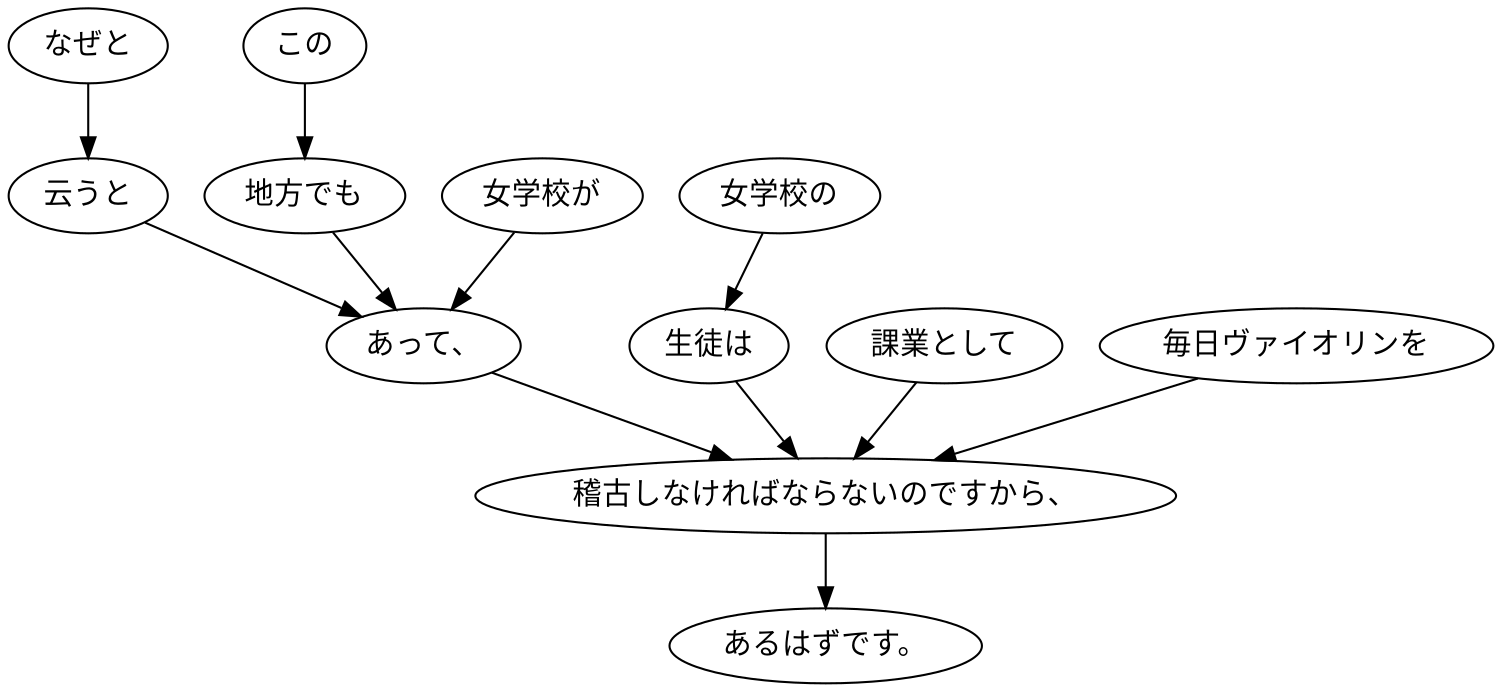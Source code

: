 digraph graph7913 {
	node0 [label="なぜと"];
	node1 [label="云うと"];
	node2 [label="この"];
	node3 [label="地方でも"];
	node4 [label="女学校が"];
	node5 [label="あって、"];
	node6 [label="女学校の"];
	node7 [label="生徒は"];
	node8 [label="課業として"];
	node9 [label="毎日ヴァイオリンを"];
	node10 [label="稽古しなければならないのですから、"];
	node11 [label="あるはずです。"];
	node0 -> node1;
	node1 -> node5;
	node2 -> node3;
	node3 -> node5;
	node4 -> node5;
	node5 -> node10;
	node6 -> node7;
	node7 -> node10;
	node8 -> node10;
	node9 -> node10;
	node10 -> node11;
}
